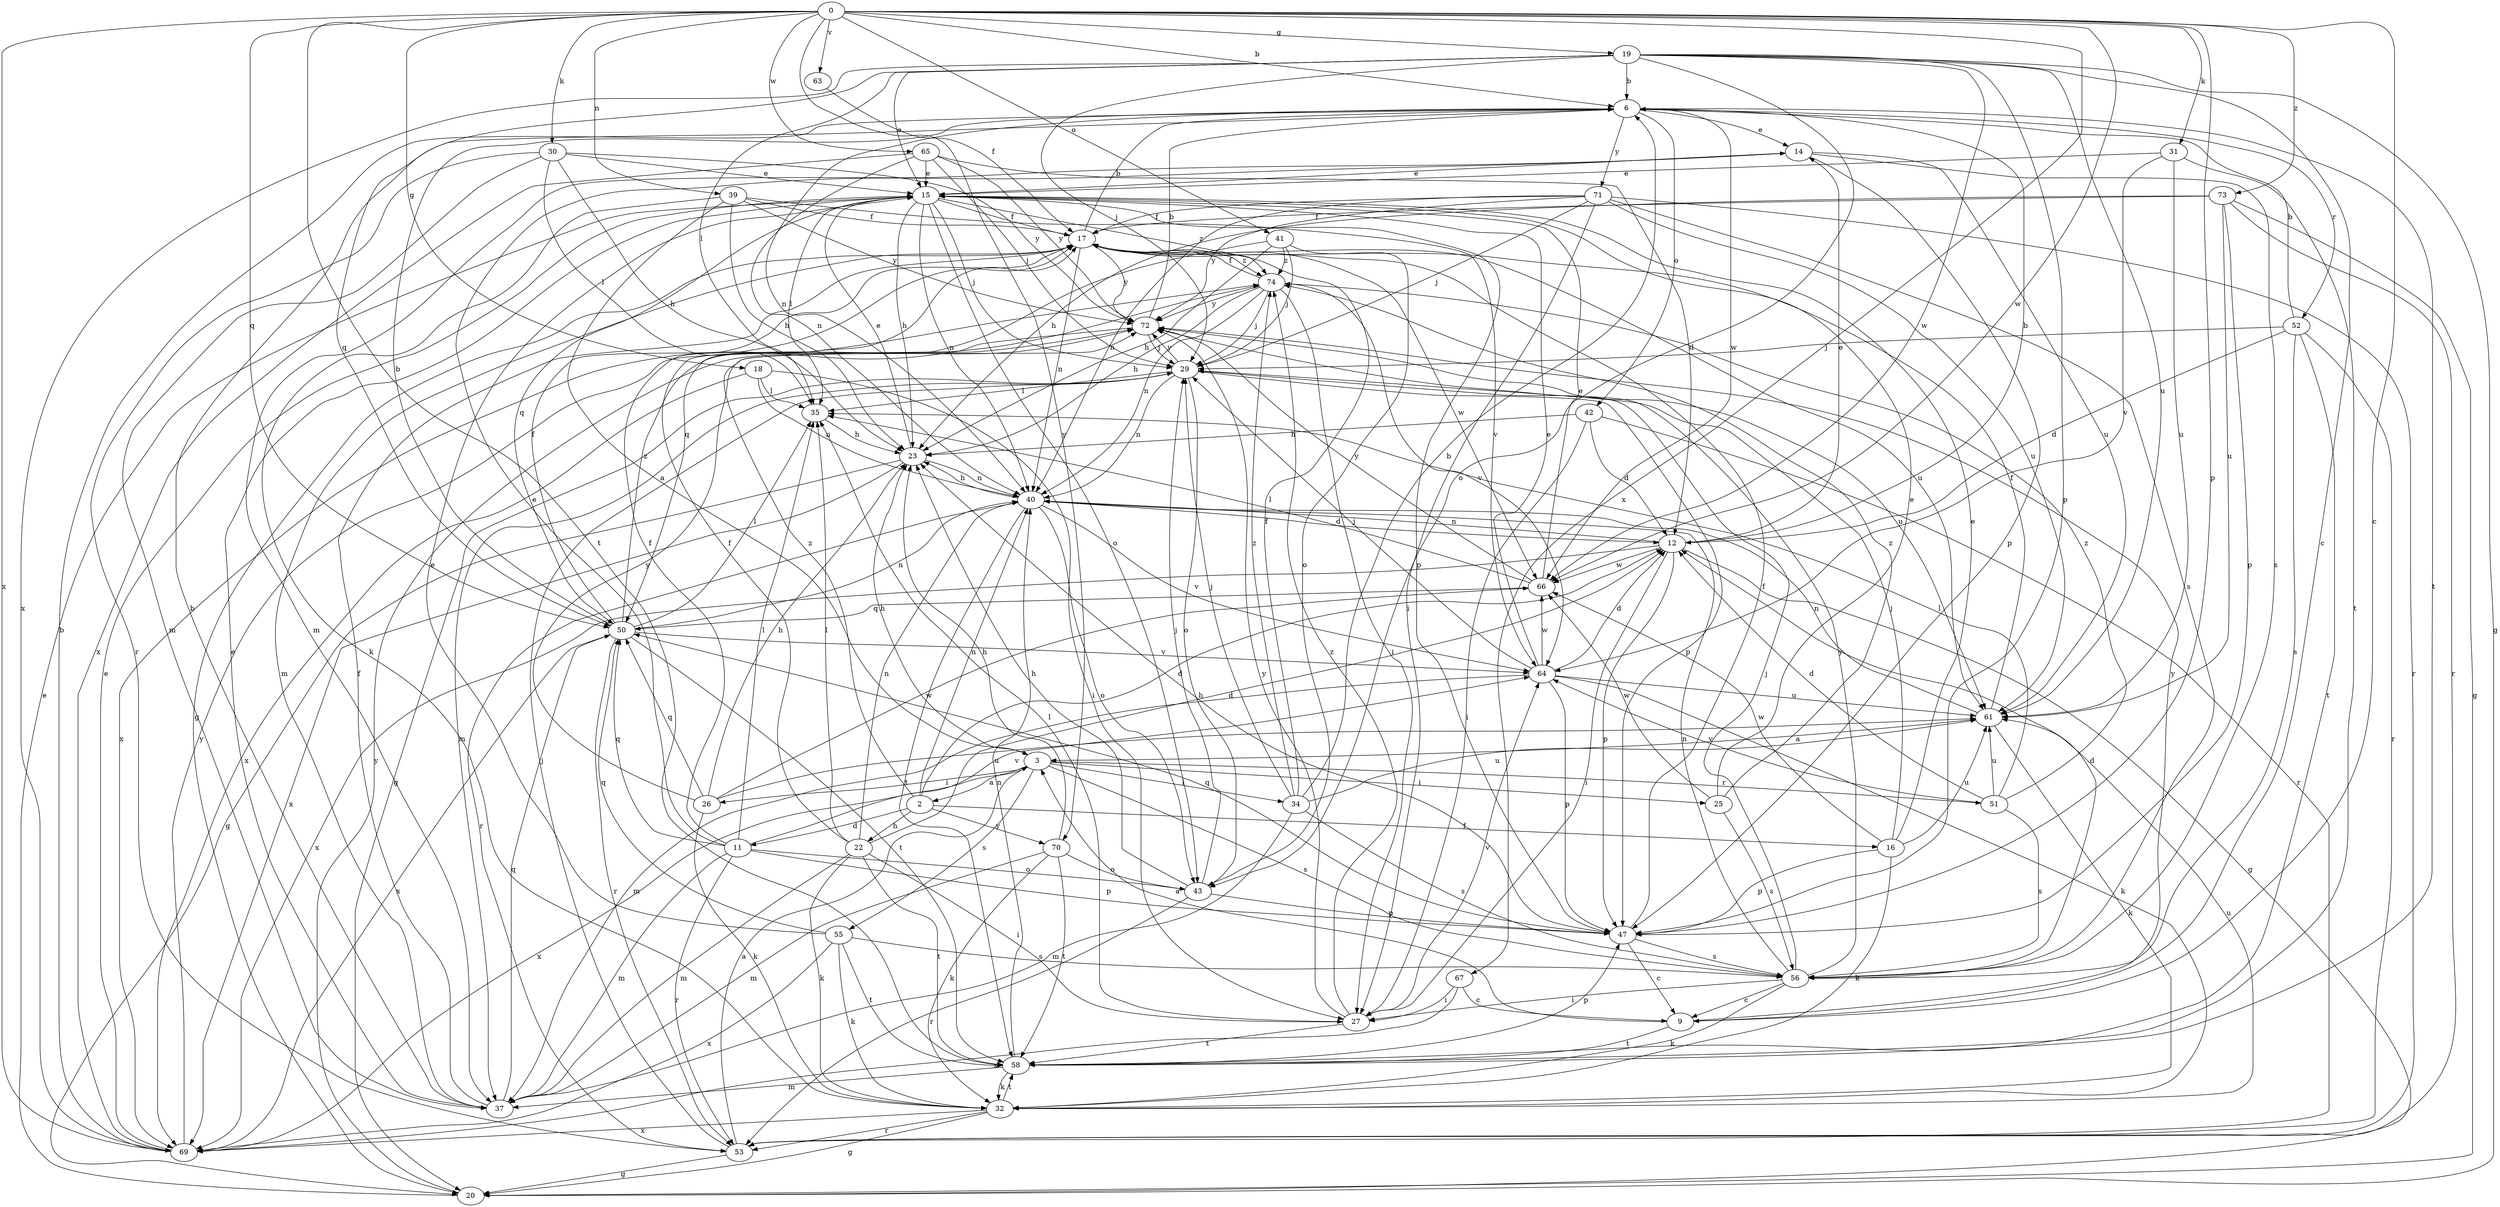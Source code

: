strict digraph  {
0;
2;
3;
6;
9;
11;
12;
14;
15;
16;
17;
18;
19;
20;
22;
23;
25;
26;
27;
29;
30;
31;
32;
34;
35;
37;
39;
40;
41;
42;
43;
47;
50;
51;
52;
53;
55;
56;
58;
61;
63;
64;
65;
66;
67;
69;
70;
71;
72;
73;
74;
0 -> 6  [label=b];
0 -> 9  [label=c];
0 -> 18  [label=g];
0 -> 19  [label=g];
0 -> 30  [label=k];
0 -> 31  [label=k];
0 -> 39  [label=n];
0 -> 41  [label=o];
0 -> 47  [label=p];
0 -> 50  [label=q];
0 -> 58  [label=t];
0 -> 63  [label=v];
0 -> 65  [label=w];
0 -> 66  [label=w];
0 -> 67  [label=x];
0 -> 69  [label=x];
0 -> 70  [label=y];
0 -> 73  [label=z];
2 -> 11  [label=d];
2 -> 12  [label=d];
2 -> 16  [label=f];
2 -> 22  [label=h];
2 -> 40  [label=n];
2 -> 70  [label=y];
2 -> 74  [label=z];
3 -> 2  [label=a];
3 -> 23  [label=h];
3 -> 25  [label=i];
3 -> 26  [label=i];
3 -> 34  [label=l];
3 -> 51  [label=r];
3 -> 55  [label=s];
3 -> 56  [label=s];
3 -> 69  [label=x];
6 -> 14  [label=e];
6 -> 40  [label=n];
6 -> 42  [label=o];
6 -> 52  [label=r];
6 -> 58  [label=t];
6 -> 66  [label=w];
6 -> 71  [label=y];
9 -> 3  [label=a];
9 -> 58  [label=t];
9 -> 72  [label=y];
11 -> 14  [label=e];
11 -> 17  [label=f];
11 -> 35  [label=l];
11 -> 37  [label=m];
11 -> 43  [label=o];
11 -> 47  [label=p];
11 -> 50  [label=q];
11 -> 53  [label=r];
11 -> 64  [label=v];
12 -> 6  [label=b];
12 -> 14  [label=e];
12 -> 20  [label=g];
12 -> 27  [label=i];
12 -> 40  [label=n];
12 -> 47  [label=p];
12 -> 66  [label=w];
12 -> 69  [label=x];
14 -> 15  [label=e];
14 -> 37  [label=m];
14 -> 47  [label=p];
14 -> 56  [label=s];
14 -> 61  [label=u];
15 -> 17  [label=f];
15 -> 23  [label=h];
15 -> 29  [label=j];
15 -> 35  [label=l];
15 -> 40  [label=n];
15 -> 43  [label=o];
15 -> 47  [label=p];
15 -> 50  [label=q];
15 -> 74  [label=z];
16 -> 15  [label=e];
16 -> 29  [label=j];
16 -> 32  [label=k];
16 -> 47  [label=p];
16 -> 61  [label=u];
16 -> 66  [label=w];
17 -> 6  [label=b];
17 -> 20  [label=g];
17 -> 37  [label=m];
17 -> 40  [label=n];
17 -> 61  [label=u];
17 -> 66  [label=w];
17 -> 72  [label=y];
17 -> 74  [label=z];
18 -> 27  [label=i];
18 -> 35  [label=l];
18 -> 40  [label=n];
18 -> 69  [label=x];
19 -> 6  [label=b];
19 -> 9  [label=c];
19 -> 15  [label=e];
19 -> 20  [label=g];
19 -> 29  [label=j];
19 -> 35  [label=l];
19 -> 43  [label=o];
19 -> 47  [label=p];
19 -> 50  [label=q];
19 -> 61  [label=u];
19 -> 66  [label=w];
19 -> 69  [label=x];
20 -> 15  [label=e];
20 -> 72  [label=y];
22 -> 12  [label=d];
22 -> 17  [label=f];
22 -> 27  [label=i];
22 -> 32  [label=k];
22 -> 35  [label=l];
22 -> 37  [label=m];
22 -> 40  [label=n];
22 -> 58  [label=t];
23 -> 15  [label=e];
23 -> 20  [label=g];
23 -> 40  [label=n];
23 -> 69  [label=x];
25 -> 15  [label=e];
25 -> 56  [label=s];
25 -> 66  [label=w];
25 -> 74  [label=z];
26 -> 23  [label=h];
26 -> 32  [label=k];
26 -> 50  [label=q];
26 -> 61  [label=u];
26 -> 66  [label=w];
26 -> 72  [label=y];
27 -> 35  [label=l];
27 -> 58  [label=t];
27 -> 64  [label=v];
27 -> 72  [label=y];
27 -> 74  [label=z];
29 -> 20  [label=g];
29 -> 35  [label=l];
29 -> 37  [label=m];
29 -> 40  [label=n];
29 -> 43  [label=o];
29 -> 47  [label=p];
29 -> 72  [label=y];
30 -> 15  [label=e];
30 -> 23  [label=h];
30 -> 35  [label=l];
30 -> 37  [label=m];
30 -> 53  [label=r];
30 -> 72  [label=y];
31 -> 15  [label=e];
31 -> 58  [label=t];
31 -> 61  [label=u];
31 -> 64  [label=v];
32 -> 20  [label=g];
32 -> 53  [label=r];
32 -> 58  [label=t];
32 -> 61  [label=u];
32 -> 69  [label=x];
34 -> 6  [label=b];
34 -> 17  [label=f];
34 -> 29  [label=j];
34 -> 37  [label=m];
34 -> 56  [label=s];
34 -> 61  [label=u];
34 -> 74  [label=z];
35 -> 23  [label=h];
37 -> 6  [label=b];
37 -> 15  [label=e];
37 -> 17  [label=f];
37 -> 50  [label=q];
39 -> 3  [label=a];
39 -> 17  [label=f];
39 -> 23  [label=h];
39 -> 32  [label=k];
39 -> 64  [label=v];
39 -> 72  [label=y];
40 -> 12  [label=d];
40 -> 23  [label=h];
40 -> 43  [label=o];
40 -> 53  [label=r];
40 -> 58  [label=t];
40 -> 64  [label=v];
41 -> 23  [label=h];
41 -> 29  [label=j];
41 -> 43  [label=o];
41 -> 50  [label=q];
41 -> 74  [label=z];
42 -> 12  [label=d];
42 -> 23  [label=h];
42 -> 27  [label=i];
42 -> 53  [label=r];
43 -> 23  [label=h];
43 -> 29  [label=j];
43 -> 47  [label=p];
43 -> 53  [label=r];
47 -> 9  [label=c];
47 -> 17  [label=f];
47 -> 23  [label=h];
47 -> 50  [label=q];
47 -> 56  [label=s];
50 -> 6  [label=b];
50 -> 17  [label=f];
50 -> 35  [label=l];
50 -> 40  [label=n];
50 -> 53  [label=r];
50 -> 58  [label=t];
50 -> 64  [label=v];
50 -> 69  [label=x];
50 -> 74  [label=z];
51 -> 12  [label=d];
51 -> 35  [label=l];
51 -> 56  [label=s];
51 -> 61  [label=u];
51 -> 64  [label=v];
51 -> 74  [label=z];
52 -> 6  [label=b];
52 -> 12  [label=d];
52 -> 29  [label=j];
52 -> 53  [label=r];
52 -> 56  [label=s];
52 -> 58  [label=t];
53 -> 3  [label=a];
53 -> 20  [label=g];
53 -> 29  [label=j];
55 -> 15  [label=e];
55 -> 32  [label=k];
55 -> 50  [label=q];
55 -> 56  [label=s];
55 -> 58  [label=t];
55 -> 69  [label=x];
56 -> 9  [label=c];
56 -> 12  [label=d];
56 -> 27  [label=i];
56 -> 29  [label=j];
56 -> 32  [label=k];
56 -> 40  [label=n];
56 -> 72  [label=y];
58 -> 32  [label=k];
58 -> 37  [label=m];
58 -> 40  [label=n];
58 -> 47  [label=p];
61 -> 3  [label=a];
61 -> 17  [label=f];
61 -> 32  [label=k];
61 -> 40  [label=n];
63 -> 17  [label=f];
64 -> 12  [label=d];
64 -> 15  [label=e];
64 -> 29  [label=j];
64 -> 32  [label=k];
64 -> 37  [label=m];
64 -> 47  [label=p];
64 -> 61  [label=u];
64 -> 66  [label=w];
65 -> 12  [label=d];
65 -> 15  [label=e];
65 -> 29  [label=j];
65 -> 40  [label=n];
65 -> 69  [label=x];
65 -> 72  [label=y];
66 -> 15  [label=e];
66 -> 35  [label=l];
66 -> 50  [label=q];
66 -> 72  [label=y];
67 -> 9  [label=c];
67 -> 27  [label=i];
67 -> 69  [label=x];
69 -> 6  [label=b];
69 -> 15  [label=e];
69 -> 72  [label=y];
70 -> 23  [label=h];
70 -> 32  [label=k];
70 -> 37  [label=m];
70 -> 43  [label=o];
70 -> 58  [label=t];
71 -> 17  [label=f];
71 -> 27  [label=i];
71 -> 29  [label=j];
71 -> 40  [label=n];
71 -> 53  [label=r];
71 -> 56  [label=s];
71 -> 61  [label=u];
71 -> 72  [label=y];
72 -> 6  [label=b];
72 -> 29  [label=j];
72 -> 61  [label=u];
72 -> 69  [label=x];
73 -> 17  [label=f];
73 -> 20  [label=g];
73 -> 23  [label=h];
73 -> 47  [label=p];
73 -> 53  [label=r];
73 -> 61  [label=u];
74 -> 17  [label=f];
74 -> 23  [label=h];
74 -> 27  [label=i];
74 -> 29  [label=j];
74 -> 40  [label=n];
74 -> 64  [label=v];
74 -> 72  [label=y];
}

